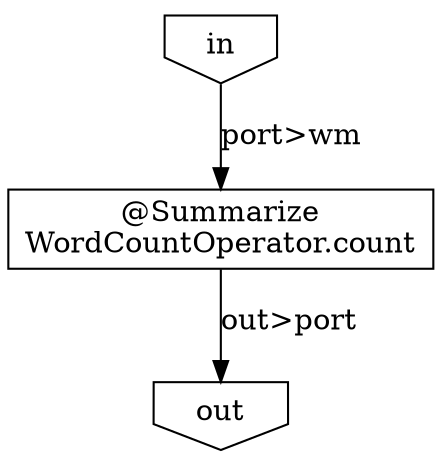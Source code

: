 digraph {
    "9766e1b1-9f38-4b4b-8933-9413c71ec2bd" [shape=invhouse, label="in"];
    "ce97c4a1-4c18-483e-8d7d-9f0ce5fdf90c" [shape=box, label="@Summarize\nWordCountOperator.count"];
    "bb3800b9-9544-4f6b-846f-d30ee154e025" [shape=invhouse, label="out"];
    "9766e1b1-9f38-4b4b-8933-9413c71ec2bd" -> "ce97c4a1-4c18-483e-8d7d-9f0ce5fdf90c" [label="port>wm"];
    "ce97c4a1-4c18-483e-8d7d-9f0ce5fdf90c" -> "bb3800b9-9544-4f6b-846f-d30ee154e025" [label="out>port"];
}

